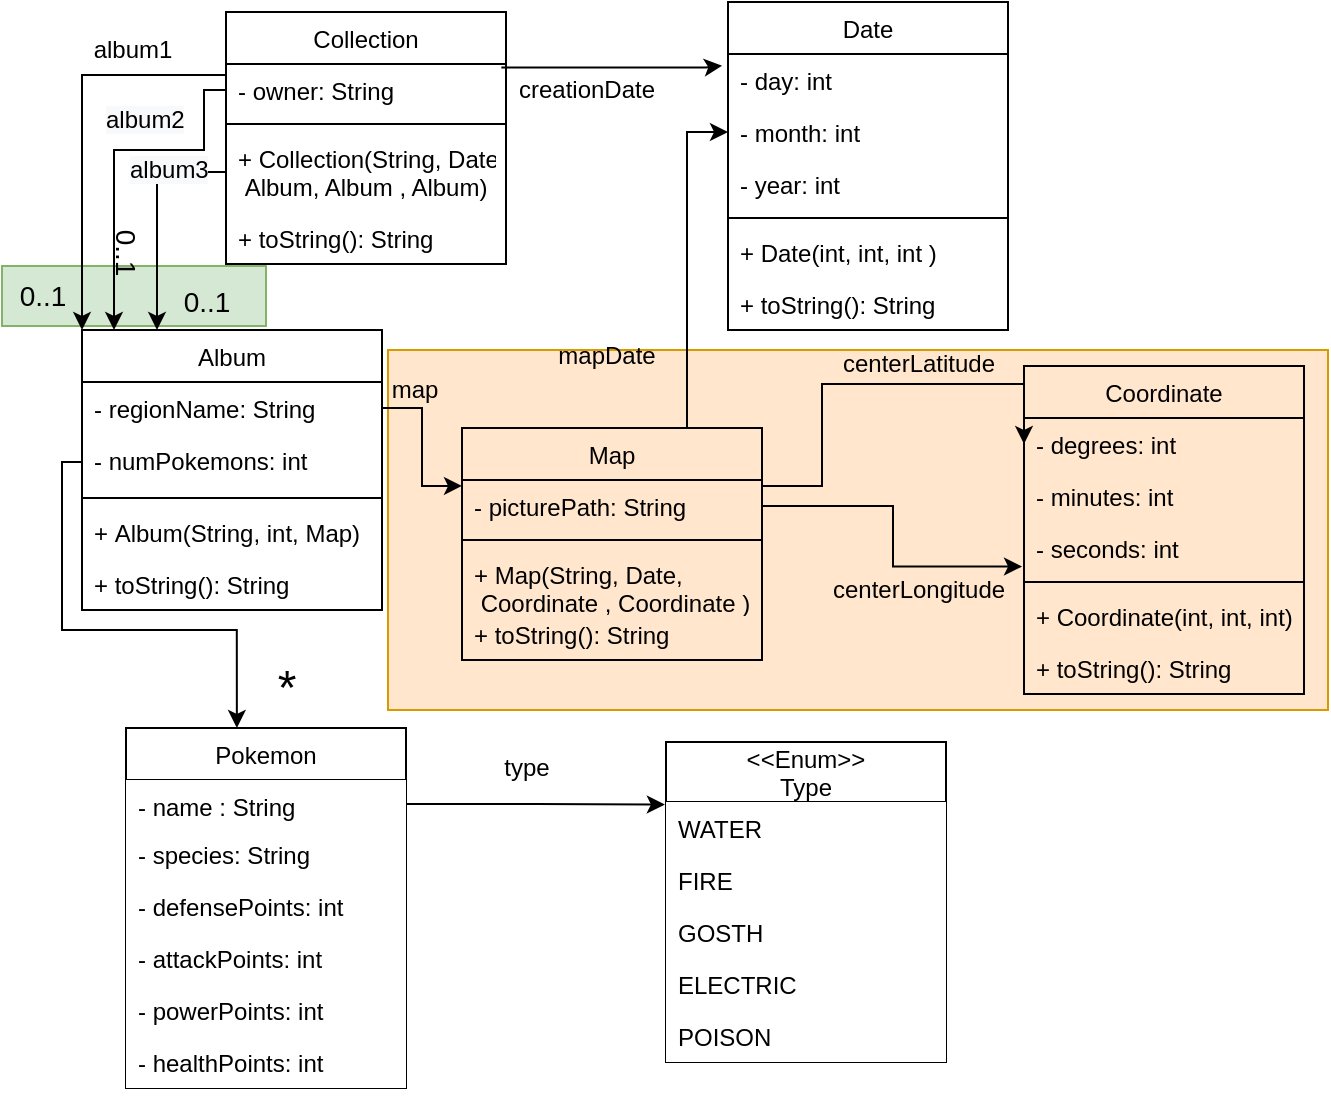 <mxfile version="14.6.3" type="google" pages="2"><diagram id="VZ5abguuaknoLmE1ZaL7" name="Page-1"><mxGraphModel dx="1188" dy="1813" grid="1" gridSize="10" guides="1" tooltips="1" connect="1" arrows="1" fold="1" page="1" pageScale="1" pageWidth="827" pageHeight="1169" math="0" shadow="0"><root><mxCell id="0"/><mxCell id="1" parent="0"/><mxCell id="MAhsB8hXkRQOmaw0lsaU-4" value="" style="rounded=0;whiteSpace=wrap;html=1;fillColor=#d5e8d4;strokeColor=#82b366;" parent="1" vertex="1"><mxGeometry y="118" width="132" height="30" as="geometry"/></mxCell><mxCell id="K-8a5agmu64iJseKPRnC-59" value="" style="rounded=0;whiteSpace=wrap;html=1;fontSize=24;fillColor=#ffe6cc;strokeColor=#d79b00;" parent="1" vertex="1"><mxGeometry x="193" y="160" width="470" height="180" as="geometry"/></mxCell><mxCell id="K-8a5agmu64iJseKPRnC-47" style="edgeStyle=orthogonalEdgeStyle;rounded=0;orthogonalLoop=1;jettySize=auto;html=1;exitX=0;exitY=0.25;exitDx=0;exitDy=0;entryX=0;entryY=0;entryDx=0;entryDy=0;fontSize=24;" parent="1" source="K-8a5agmu64iJseKPRnC-1" target="K-8a5agmu64iJseKPRnC-11" edge="1"><mxGeometry relative="1" as="geometry"/></mxCell><mxCell id="K-8a5agmu64iJseKPRnC-1" value="Collection" style="swimlane;fontStyle=0;childLayout=stackLayout;horizontal=1;startSize=26;fillColor=none;horizontalStack=0;resizeParent=1;resizeParentMax=0;resizeLast=0;collapsible=1;marginBottom=0;" parent="1" vertex="1"><mxGeometry x="112" y="-9" width="140" height="126" as="geometry"/></mxCell><mxCell id="K-8a5agmu64iJseKPRnC-2" value="- owner: String" style="text;strokeColor=none;fillColor=none;align=left;verticalAlign=top;spacingLeft=4;spacingRight=4;overflow=hidden;rotatable=0;points=[[0,0.5],[1,0.5]];portConstraint=eastwest;" parent="K-8a5agmu64iJseKPRnC-1" vertex="1"><mxGeometry y="26" width="140" height="26" as="geometry"/></mxCell><mxCell id="K-8a5agmu64iJseKPRnC-62" value="" style="line;strokeWidth=1;fillColor=none;align=left;verticalAlign=middle;spacingTop=-1;spacingLeft=3;spacingRight=3;rotatable=0;labelPosition=right;points=[];portConstraint=eastwest;fontSize=24;fontColor=#FFFFFF;" parent="K-8a5agmu64iJseKPRnC-1" vertex="1"><mxGeometry y="52" width="140" height="8" as="geometry"/></mxCell><mxCell id="K-8a5agmu64iJseKPRnC-50" value="+ Collection(String, Date,&#10; Album, Album , Album)" style="text;strokeColor=none;fillColor=none;align=left;verticalAlign=top;spacingLeft=4;spacingRight=4;overflow=hidden;rotatable=0;points=[[0,0.5],[1,0.5]];portConstraint=eastwest;" parent="K-8a5agmu64iJseKPRnC-1" vertex="1"><mxGeometry y="60" width="140" height="40" as="geometry"/></mxCell><mxCell id="K-8a5agmu64iJseKPRnC-65" value="+ toString(): String" style="text;strokeColor=none;fillColor=none;align=left;verticalAlign=top;spacingLeft=4;spacingRight=4;overflow=hidden;rotatable=0;points=[[0,0.5],[1,0.5]];portConstraint=eastwest;" parent="K-8a5agmu64iJseKPRnC-1" vertex="1"><mxGeometry y="100" width="140" height="26" as="geometry"/></mxCell><mxCell id="K-8a5agmu64iJseKPRnC-5" value="Date" style="swimlane;fontStyle=0;childLayout=stackLayout;horizontal=1;startSize=26;fillColor=none;horizontalStack=0;resizeParent=1;resizeParentMax=0;resizeLast=0;collapsible=1;marginBottom=0;" parent="1" vertex="1"><mxGeometry x="363" y="-14" width="140" height="164" as="geometry"/></mxCell><mxCell id="K-8a5agmu64iJseKPRnC-6" value="- day: int" style="text;strokeColor=none;fillColor=none;align=left;verticalAlign=top;spacingLeft=4;spacingRight=4;overflow=hidden;rotatable=0;points=[[0,0.5],[1,0.5]];portConstraint=eastwest;" parent="K-8a5agmu64iJseKPRnC-5" vertex="1"><mxGeometry y="26" width="140" height="26" as="geometry"/></mxCell><mxCell id="K-8a5agmu64iJseKPRnC-7" value="- month: int" style="text;strokeColor=none;fillColor=none;align=left;verticalAlign=top;spacingLeft=4;spacingRight=4;overflow=hidden;rotatable=0;points=[[0,0.5],[1,0.5]];portConstraint=eastwest;" parent="K-8a5agmu64iJseKPRnC-5" vertex="1"><mxGeometry y="52" width="140" height="26" as="geometry"/></mxCell><mxCell id="K-8a5agmu64iJseKPRnC-8" value="- year: int" style="text;strokeColor=none;fillColor=none;align=left;verticalAlign=top;spacingLeft=4;spacingRight=4;overflow=hidden;rotatable=0;points=[[0,0.5],[1,0.5]];portConstraint=eastwest;" parent="K-8a5agmu64iJseKPRnC-5" vertex="1"><mxGeometry y="78" width="140" height="26" as="geometry"/></mxCell><mxCell id="K-8a5agmu64iJseKPRnC-73" value="" style="line;strokeWidth=1;fillColor=none;align=left;verticalAlign=middle;spacingTop=-1;spacingLeft=3;spacingRight=3;rotatable=0;labelPosition=right;points=[];portConstraint=eastwest;fontSize=24;fontColor=#FFFFFF;" parent="K-8a5agmu64iJseKPRnC-5" vertex="1"><mxGeometry y="104" width="140" height="8" as="geometry"/></mxCell><mxCell id="K-8a5agmu64iJseKPRnC-75" value="+ Date(int, int, int )" style="text;strokeColor=none;fillColor=none;align=left;verticalAlign=top;spacingLeft=4;spacingRight=4;overflow=hidden;rotatable=0;points=[[0,0.5],[1,0.5]];portConstraint=eastwest;" parent="K-8a5agmu64iJseKPRnC-5" vertex="1"><mxGeometry y="112" width="140" height="26" as="geometry"/></mxCell><mxCell id="K-8a5agmu64iJseKPRnC-74" value="+ toString(): String" style="text;strokeColor=none;fillColor=none;align=left;verticalAlign=top;spacingLeft=4;spacingRight=4;overflow=hidden;rotatable=0;points=[[0,0.5],[1,0.5]];portConstraint=eastwest;" parent="K-8a5agmu64iJseKPRnC-5" vertex="1"><mxGeometry y="138" width="140" height="26" as="geometry"/></mxCell><mxCell id="K-8a5agmu64iJseKPRnC-9" style="edgeStyle=orthogonalEdgeStyle;rounded=0;orthogonalLoop=1;jettySize=auto;html=1;exitX=-0.029;exitY=-0.064;exitDx=0;exitDy=0;entryX=-0.021;entryY=0.225;entryDx=0;entryDy=0;entryPerimeter=0;exitPerimeter=0;" parent="1" source="K-8a5agmu64iJseKPRnC-10" target="K-8a5agmu64iJseKPRnC-6" edge="1"><mxGeometry relative="1" as="geometry"/></mxCell><mxCell id="K-8a5agmu64iJseKPRnC-10" value="creationDate" style="text;html=1;align=center;verticalAlign=middle;resizable=0;points=[];autosize=1;" parent="1" vertex="1"><mxGeometry x="252" y="20" width="80" height="20" as="geometry"/></mxCell><mxCell id="K-8a5agmu64iJseKPRnC-11" value="Album" style="swimlane;fontStyle=0;childLayout=stackLayout;horizontal=1;startSize=26;fillColor=none;horizontalStack=0;resizeParent=1;resizeParentMax=0;resizeLast=0;collapsible=1;marginBottom=0;" parent="1" vertex="1"><mxGeometry x="40" y="150" width="150" height="140" as="geometry"/></mxCell><mxCell id="K-8a5agmu64iJseKPRnC-12" value="- regionName: String" style="text;strokeColor=none;fillColor=none;align=left;verticalAlign=top;spacingLeft=4;spacingRight=4;overflow=hidden;rotatable=0;points=[[0,0.5],[1,0.5]];portConstraint=eastwest;" parent="K-8a5agmu64iJseKPRnC-11" vertex="1"><mxGeometry y="26" width="150" height="26" as="geometry"/></mxCell><mxCell id="K-8a5agmu64iJseKPRnC-13" value="- numPokemons: int" style="text;strokeColor=none;fillColor=none;align=left;verticalAlign=top;spacingLeft=4;spacingRight=4;overflow=hidden;rotatable=0;points=[[0,0.5],[1,0.5]];portConstraint=eastwest;" parent="K-8a5agmu64iJseKPRnC-11" vertex="1"><mxGeometry y="52" width="150" height="28" as="geometry"/></mxCell><mxCell id="K-8a5agmu64iJseKPRnC-67" value="" style="line;strokeWidth=1;fillColor=none;align=left;verticalAlign=middle;spacingTop=-1;spacingLeft=3;spacingRight=3;rotatable=0;labelPosition=right;points=[];portConstraint=eastwest;fontSize=24;fontColor=#FFFFFF;" parent="K-8a5agmu64iJseKPRnC-11" vertex="1"><mxGeometry y="80" width="150" height="8" as="geometry"/></mxCell><mxCell id="K-8a5agmu64iJseKPRnC-68" value="+ Album(String, int, Map)" style="text;strokeColor=none;fillColor=none;align=left;verticalAlign=top;spacingLeft=4;spacingRight=4;overflow=hidden;rotatable=0;points=[[0,0.5],[1,0.5]];portConstraint=eastwest;" parent="K-8a5agmu64iJseKPRnC-11" vertex="1"><mxGeometry y="88" width="150" height="26" as="geometry"/></mxCell><mxCell id="K-8a5agmu64iJseKPRnC-66" value="+ toString(): String" style="text;strokeColor=none;fillColor=none;align=left;verticalAlign=top;spacingLeft=4;spacingRight=4;overflow=hidden;rotatable=0;points=[[0,0.5],[1,0.5]];portConstraint=eastwest;" parent="K-8a5agmu64iJseKPRnC-11" vertex="1"><mxGeometry y="114" width="150" height="26" as="geometry"/></mxCell><mxCell id="K-8a5agmu64iJseKPRnC-16" value="Pokemon" style="swimlane;fontStyle=0;childLayout=stackLayout;horizontal=1;startSize=26;horizontalStack=0;resizeParent=1;resizeParentMax=0;resizeLast=0;collapsible=1;marginBottom=0;" parent="1" vertex="1"><mxGeometry x="62" y="349" width="140" height="180" as="geometry"/></mxCell><mxCell id="K-8a5agmu64iJseKPRnC-17" value="- name : String" style="text;align=left;verticalAlign=top;spacingLeft=4;spacingRight=4;overflow=hidden;rotatable=0;points=[[0,0.5],[1,0.5]];portConstraint=eastwest;fillColor=#ffffff;" parent="K-8a5agmu64iJseKPRnC-16" vertex="1"><mxGeometry y="26" width="140" height="24" as="geometry"/></mxCell><mxCell id="K-8a5agmu64iJseKPRnC-18" value="- species: String" style="text;strokeColor=none;align=left;verticalAlign=top;spacingLeft=4;spacingRight=4;overflow=hidden;rotatable=0;points=[[0,0.5],[1,0.5]];portConstraint=eastwest;fillColor=#ffffff;" parent="K-8a5agmu64iJseKPRnC-16" vertex="1"><mxGeometry y="50" width="140" height="26" as="geometry"/></mxCell><mxCell id="K-8a5agmu64iJseKPRnC-19" value="- defensePoints: int" style="text;strokeColor=none;fillColor=#ffffff;align=left;verticalAlign=top;spacingLeft=4;spacingRight=4;overflow=hidden;rotatable=0;points=[[0,0.5],[1,0.5]];portConstraint=eastwest;" parent="K-8a5agmu64iJseKPRnC-16" vertex="1"><mxGeometry y="76" width="140" height="26" as="geometry"/></mxCell><mxCell id="K-8a5agmu64iJseKPRnC-35" value="- attackPoints: int" style="text;strokeColor=none;fillColor=#ffffff;align=left;verticalAlign=top;spacingLeft=4;spacingRight=4;overflow=hidden;rotatable=0;points=[[0,0.5],[1,0.5]];portConstraint=eastwest;" parent="K-8a5agmu64iJseKPRnC-16" vertex="1"><mxGeometry y="102" width="140" height="26" as="geometry"/></mxCell><mxCell id="K-8a5agmu64iJseKPRnC-36" value="- powerPoints: int" style="text;strokeColor=none;fillColor=#ffffff;align=left;verticalAlign=top;spacingLeft=4;spacingRight=4;overflow=hidden;rotatable=0;points=[[0,0.5],[1,0.5]];portConstraint=eastwest;" parent="K-8a5agmu64iJseKPRnC-16" vertex="1"><mxGeometry y="128" width="140" height="26" as="geometry"/></mxCell><mxCell id="K-8a5agmu64iJseKPRnC-37" value="- healthPoints: int" style="text;strokeColor=none;fillColor=#ffffff;align=left;verticalAlign=top;spacingLeft=4;spacingRight=4;overflow=hidden;rotatable=0;points=[[0,0.5],[1,0.5]];portConstraint=eastwest;" parent="K-8a5agmu64iJseKPRnC-16" vertex="1"><mxGeometry y="154" width="140" height="26" as="geometry"/></mxCell><mxCell id="K-8a5agmu64iJseKPRnC-30" style="edgeStyle=orthogonalEdgeStyle;rounded=0;orthogonalLoop=1;jettySize=auto;html=1;exitX=1;exitY=0.25;exitDx=0;exitDy=0;entryX=0;entryY=0.5;entryDx=0;entryDy=0;" parent="1" source="K-8a5agmu64iJseKPRnC-20" target="K-8a5agmu64iJseKPRnC-27" edge="1"><mxGeometry relative="1" as="geometry"><Array as="points"><mxPoint x="410" y="228"/><mxPoint x="410" y="177"/></Array></mxGeometry></mxCell><mxCell id="K-8a5agmu64iJseKPRnC-32" style="edgeStyle=orthogonalEdgeStyle;rounded=0;orthogonalLoop=1;jettySize=auto;html=1;exitX=0.75;exitY=0;exitDx=0;exitDy=0;" parent="1" source="K-8a5agmu64iJseKPRnC-20" target="K-8a5agmu64iJseKPRnC-7" edge="1"><mxGeometry relative="1" as="geometry"/></mxCell><mxCell id="K-8a5agmu64iJseKPRnC-20" value="Map" style="swimlane;fontStyle=0;childLayout=stackLayout;horizontal=1;startSize=26;fillColor=none;horizontalStack=0;resizeParent=1;resizeParentMax=0;resizeLast=0;collapsible=1;marginBottom=0;" parent="1" vertex="1"><mxGeometry x="230" y="199" width="150" height="116" as="geometry"/></mxCell><mxCell id="K-8a5agmu64iJseKPRnC-21" value="- picturePath: String" style="text;strokeColor=none;fillColor=none;align=left;verticalAlign=top;spacingLeft=4;spacingRight=4;overflow=hidden;rotatable=0;points=[[0,0.5],[1,0.5]];portConstraint=eastwest;" parent="K-8a5agmu64iJseKPRnC-20" vertex="1"><mxGeometry y="26" width="150" height="26" as="geometry"/></mxCell><mxCell id="K-8a5agmu64iJseKPRnC-69" value="" style="line;strokeWidth=1;fillColor=none;align=left;verticalAlign=middle;spacingTop=-1;spacingLeft=3;spacingRight=3;rotatable=0;labelPosition=right;points=[];portConstraint=eastwest;fontSize=24;fontColor=#FFFFFF;" parent="K-8a5agmu64iJseKPRnC-20" vertex="1"><mxGeometry y="52" width="150" height="8" as="geometry"/></mxCell><mxCell id="K-8a5agmu64iJseKPRnC-71" value="+ Map(String, Date,&#10; Coordinate , Coordinate )" style="text;strokeColor=none;fillColor=none;align=left;verticalAlign=top;spacingLeft=4;spacingRight=4;overflow=hidden;rotatable=0;points=[[0,0.5],[1,0.5]];portConstraint=eastwest;" parent="K-8a5agmu64iJseKPRnC-20" vertex="1"><mxGeometry y="60" width="150" height="30" as="geometry"/></mxCell><mxCell id="K-8a5agmu64iJseKPRnC-70" value="+ toString(): String" style="text;strokeColor=none;fillColor=none;align=left;verticalAlign=top;spacingLeft=4;spacingRight=4;overflow=hidden;rotatable=0;points=[[0,0.5],[1,0.5]];portConstraint=eastwest;" parent="K-8a5agmu64iJseKPRnC-20" vertex="1"><mxGeometry y="90" width="150" height="26" as="geometry"/></mxCell><mxCell id="K-8a5agmu64iJseKPRnC-24" style="edgeStyle=orthogonalEdgeStyle;rounded=0;orthogonalLoop=1;jettySize=auto;html=1;exitX=1;exitY=0.5;exitDx=0;exitDy=0;entryX=0;entryY=0.115;entryDx=0;entryDy=0;entryPerimeter=0;" parent="1" source="K-8a5agmu64iJseKPRnC-12" target="K-8a5agmu64iJseKPRnC-21" edge="1"><mxGeometry relative="1" as="geometry"/></mxCell><mxCell id="K-8a5agmu64iJseKPRnC-25" value="map" style="text;html=1;align=center;verticalAlign=middle;resizable=0;points=[];autosize=1;" parent="1" vertex="1"><mxGeometry x="186" y="170" width="40" height="20" as="geometry"/></mxCell><mxCell id="K-8a5agmu64iJseKPRnC-26" value="Coordinate" style="swimlane;fontStyle=0;childLayout=stackLayout;horizontal=1;startSize=26;fillColor=none;horizontalStack=0;resizeParent=1;resizeParentMax=0;resizeLast=0;collapsible=1;marginBottom=0;" parent="1" vertex="1"><mxGeometry x="511" y="168" width="140" height="164" as="geometry"/></mxCell><mxCell id="K-8a5agmu64iJseKPRnC-27" value="- degrees: int" style="text;strokeColor=none;fillColor=none;align=left;verticalAlign=top;spacingLeft=4;spacingRight=4;overflow=hidden;rotatable=0;points=[[0,0.5],[1,0.5]];portConstraint=eastwest;" parent="K-8a5agmu64iJseKPRnC-26" vertex="1"><mxGeometry y="26" width="140" height="26" as="geometry"/></mxCell><mxCell id="K-8a5agmu64iJseKPRnC-28" value="- minutes: int" style="text;strokeColor=none;fillColor=none;align=left;verticalAlign=top;spacingLeft=4;spacingRight=4;overflow=hidden;rotatable=0;points=[[0,0.5],[1,0.5]];portConstraint=eastwest;" parent="K-8a5agmu64iJseKPRnC-26" vertex="1"><mxGeometry y="52" width="140" height="26" as="geometry"/></mxCell><mxCell id="K-8a5agmu64iJseKPRnC-29" value="- seconds: int" style="text;strokeColor=none;fillColor=none;align=left;verticalAlign=top;spacingLeft=4;spacingRight=4;overflow=hidden;rotatable=0;points=[[0,0.5],[1,0.5]];portConstraint=eastwest;" parent="K-8a5agmu64iJseKPRnC-26" vertex="1"><mxGeometry y="78" width="140" height="26" as="geometry"/></mxCell><mxCell id="K-8a5agmu64iJseKPRnC-72" value="" style="line;strokeWidth=1;fillColor=none;align=left;verticalAlign=middle;spacingTop=-1;spacingLeft=3;spacingRight=3;rotatable=0;labelPosition=right;points=[];portConstraint=eastwest;fontSize=24;fontColor=#FFFFFF;" parent="K-8a5agmu64iJseKPRnC-26" vertex="1"><mxGeometry y="104" width="140" height="8" as="geometry"/></mxCell><mxCell id="K-8a5agmu64iJseKPRnC-76" value="+ Coordinate(int, int, int)" style="text;strokeColor=none;fillColor=none;align=left;verticalAlign=top;spacingLeft=4;spacingRight=4;overflow=hidden;rotatable=0;points=[[0,0.5],[1,0.5]];portConstraint=eastwest;" parent="K-8a5agmu64iJseKPRnC-26" vertex="1"><mxGeometry y="112" width="140" height="26" as="geometry"/></mxCell><mxCell id="K-8a5agmu64iJseKPRnC-77" value="+ toString(): String" style="text;strokeColor=none;fillColor=none;align=left;verticalAlign=top;spacingLeft=4;spacingRight=4;overflow=hidden;rotatable=0;points=[[0,0.5],[1,0.5]];portConstraint=eastwest;" parent="K-8a5agmu64iJseKPRnC-26" vertex="1"><mxGeometry y="138" width="140" height="26" as="geometry"/></mxCell><mxCell id="K-8a5agmu64iJseKPRnC-33" value="centerLatitude" style="text;html=1;align=center;verticalAlign=middle;resizable=0;points=[];autosize=1;" parent="1" vertex="1"><mxGeometry x="413" y="157" width="90" height="20" as="geometry"/></mxCell><mxCell id="K-8a5agmu64iJseKPRnC-34" value="centerLongitude" style="text;html=1;align=center;verticalAlign=middle;resizable=0;points=[];autosize=1;" parent="1" vertex="1"><mxGeometry x="408" y="270" width="100" height="20" as="geometry"/></mxCell><mxCell id="K-8a5agmu64iJseKPRnC-38" value="&lt;&lt;Enum&gt;&gt;&#10;Type" style="swimlane;fontStyle=0;childLayout=stackLayout;horizontal=1;startSize=30;horizontalStack=0;resizeParent=1;resizeParentMax=0;resizeLast=0;collapsible=1;marginBottom=0;" parent="1" vertex="1"><mxGeometry x="332" y="356" width="140" height="160" as="geometry"/></mxCell><mxCell id="K-8a5agmu64iJseKPRnC-39" value="WATER&#10;" style="text;strokeColor=none;align=left;verticalAlign=top;spacingLeft=4;spacingRight=4;overflow=hidden;rotatable=0;points=[[0,0.5],[1,0.5]];portConstraint=eastwest;fillColor=#ffffff;" parent="K-8a5agmu64iJseKPRnC-38" vertex="1"><mxGeometry y="30" width="140" height="26" as="geometry"/></mxCell><mxCell id="K-8a5agmu64iJseKPRnC-40" value="FIRE" style="text;strokeColor=none;fillColor=#ffffff;align=left;verticalAlign=top;spacingLeft=4;spacingRight=4;overflow=hidden;rotatable=0;points=[[0,0.5],[1,0.5]];portConstraint=eastwest;" parent="K-8a5agmu64iJseKPRnC-38" vertex="1"><mxGeometry y="56" width="140" height="26" as="geometry"/></mxCell><mxCell id="K-8a5agmu64iJseKPRnC-42" value="GOSTH" style="text;align=left;verticalAlign=top;spacingLeft=4;spacingRight=4;overflow=hidden;rotatable=0;points=[[0,0.5],[1,0.5]];portConstraint=eastwest;fillColor=#ffffff;" parent="K-8a5agmu64iJseKPRnC-38" vertex="1"><mxGeometry y="82" width="140" height="26" as="geometry"/></mxCell><mxCell id="K-8a5agmu64iJseKPRnC-41" value="ELECTRIC" style="text;strokeColor=none;fillColor=#ffffff;align=left;verticalAlign=top;spacingLeft=4;spacingRight=4;overflow=hidden;rotatable=0;points=[[0,0.5],[1,0.5]];portConstraint=eastwest;" parent="K-8a5agmu64iJseKPRnC-38" vertex="1"><mxGeometry y="108" width="140" height="26" as="geometry"/></mxCell><mxCell id="K-8a5agmu64iJseKPRnC-58" value="POISON" style="text;strokeColor=none;fillColor=#ffffff;align=left;verticalAlign=top;spacingLeft=4;spacingRight=4;overflow=hidden;rotatable=0;points=[[0,0.5],[1,0.5]];portConstraint=eastwest;" parent="K-8a5agmu64iJseKPRnC-38" vertex="1"><mxGeometry y="134" width="140" height="26" as="geometry"/></mxCell><mxCell id="K-8a5agmu64iJseKPRnC-43" style="edgeStyle=orthogonalEdgeStyle;rounded=0;orthogonalLoop=1;jettySize=auto;html=1;exitX=1;exitY=0.5;exitDx=0;exitDy=0;entryX=-0.004;entryY=0.049;entryDx=0;entryDy=0;entryPerimeter=0;" parent="1" source="K-8a5agmu64iJseKPRnC-17" target="K-8a5agmu64iJseKPRnC-39" edge="1"><mxGeometry relative="1" as="geometry"/></mxCell><mxCell id="K-8a5agmu64iJseKPRnC-44" value="type" style="text;html=1;align=center;verticalAlign=middle;resizable=0;points=[];autosize=1;" parent="1" vertex="1"><mxGeometry x="242" y="359" width="40" height="20" as="geometry"/></mxCell><mxCell id="K-8a5agmu64iJseKPRnC-45" style="edgeStyle=orthogonalEdgeStyle;rounded=0;orthogonalLoop=1;jettySize=auto;html=1;exitX=0;exitY=0.5;exitDx=0;exitDy=0;entryX=0.396;entryY=0;entryDx=0;entryDy=0;entryPerimeter=0;" parent="1" source="K-8a5agmu64iJseKPRnC-13" target="K-8a5agmu64iJseKPRnC-16" edge="1"><mxGeometry relative="1" as="geometry"><Array as="points"><mxPoint x="30" y="216"/><mxPoint x="30" y="300"/><mxPoint x="117" y="300"/></Array></mxGeometry></mxCell><mxCell id="K-8a5agmu64iJseKPRnC-46" value="*" style="text;html=1;align=center;verticalAlign=middle;resizable=0;points=[];autosize=1;fontSize=24;" parent="1" vertex="1"><mxGeometry x="132" y="314" width="20" height="30" as="geometry"/></mxCell><mxCell id="K-8a5agmu64iJseKPRnC-52" style="edgeStyle=orthogonalEdgeStyle;rounded=0;orthogonalLoop=1;jettySize=auto;html=1;exitX=0;exitY=0.5;exitDx=0;exitDy=0;fontSize=24;fontColor=#FFFFFF;" parent="1" source="K-8a5agmu64iJseKPRnC-2" edge="1"><mxGeometry relative="1" as="geometry"><mxPoint x="56" y="150" as="targetPoint"/><Array as="points"><mxPoint x="101" y="60"/><mxPoint x="56" y="60"/></Array></mxGeometry></mxCell><mxCell id="K-8a5agmu64iJseKPRnC-53" style="edgeStyle=orthogonalEdgeStyle;rounded=0;orthogonalLoop=1;jettySize=auto;html=1;exitX=0;exitY=0.5;exitDx=0;exitDy=0;entryX=0.25;entryY=0;entryDx=0;entryDy=0;fontSize=24;fontColor=#FFFFFF;" parent="1" source="K-8a5agmu64iJseKPRnC-50" target="K-8a5agmu64iJseKPRnC-11" edge="1"><mxGeometry relative="1" as="geometry"/></mxCell><mxCell id="K-8a5agmu64iJseKPRnC-55" value="album1" style="text;html=1;align=center;verticalAlign=middle;resizable=0;points=[];autosize=1;" parent="1" vertex="1"><mxGeometry x="40" width="50" height="20" as="geometry"/></mxCell><mxCell id="K-8a5agmu64iJseKPRnC-56" value="&lt;span style=&quot;color: rgb(0 , 0 , 0) ; font-family: &amp;#34;helvetica&amp;#34; ; font-size: 12px ; font-style: normal ; font-weight: 400 ; letter-spacing: normal ; text-align: center ; text-indent: 0px ; text-transform: none ; word-spacing: 0px ; background-color: rgb(248 , 249 , 250) ; display: inline ; float: none&quot;&gt;album2&lt;/span&gt;" style="text;whiteSpace=wrap;html=1;fontSize=24;fontColor=#FFFFFF;" parent="1" vertex="1"><mxGeometry x="50" y="20" width="60" height="50" as="geometry"/></mxCell><mxCell id="K-8a5agmu64iJseKPRnC-57" value="&lt;span style=&quot;color: rgb(0 , 0 , 0) ; font-family: &amp;#34;helvetica&amp;#34; ; font-size: 12px ; font-style: normal ; font-weight: 400 ; letter-spacing: normal ; text-align: center ; text-indent: 0px ; text-transform: none ; word-spacing: 0px ; background-color: rgb(248 , 249 , 250) ; display: inline ; float: none&quot;&gt;album3&lt;/span&gt;" style="text;whiteSpace=wrap;html=1;fontSize=24;fontColor=#FFFFFF;" parent="1" vertex="1"><mxGeometry x="62" y="45" width="60" height="46" as="geometry"/></mxCell><mxCell id="K-8a5agmu64iJseKPRnC-61" value="mapDate" style="text;html=1;align=center;verticalAlign=middle;resizable=0;points=[];autosize=1;" parent="1" vertex="1"><mxGeometry x="272" y="153" width="60" height="20" as="geometry"/></mxCell><mxCell id="K-8a5agmu64iJseKPRnC-78" style="edgeStyle=orthogonalEdgeStyle;rounded=0;orthogonalLoop=1;jettySize=auto;html=1;exitX=1;exitY=0.5;exitDx=0;exitDy=0;entryX=-0.007;entryY=0.857;entryDx=0;entryDy=0;entryPerimeter=0;fontSize=24;fontColor=#000000;" parent="1" source="K-8a5agmu64iJseKPRnC-21" target="K-8a5agmu64iJseKPRnC-29" edge="1"><mxGeometry relative="1" as="geometry"/></mxCell><mxCell id="MAhsB8hXkRQOmaw0lsaU-1" value="&lt;font style=&quot;font-size: 14px&quot;&gt;0..1&lt;/font&gt;" style="text;html=1;align=center;verticalAlign=middle;resizable=0;points=[];autosize=1;fontSize=24;" parent="1" vertex="1"><mxGeometry x="82" y="113" width="40" height="40" as="geometry"/></mxCell><mxCell id="MAhsB8hXkRQOmaw0lsaU-2" value="&lt;font style=&quot;font-size: 14px&quot;&gt;0..1&lt;/font&gt;" style="text;html=1;align=center;verticalAlign=middle;resizable=0;points=[];autosize=1;fontSize=24;" parent="1" vertex="1"><mxGeometry y="110" width="40" height="40" as="geometry"/></mxCell><mxCell id="MAhsB8hXkRQOmaw0lsaU-3" value="&lt;font style=&quot;font-size: 14px&quot;&gt;0..1&lt;/font&gt;" style="text;html=1;align=center;verticalAlign=middle;resizable=0;points=[];autosize=1;fontSize=24;rotation=90;" parent="1" vertex="1"><mxGeometry x="45" y="91" width="40" height="40" as="geometry"/></mxCell></root></mxGraphModel></diagram><diagram id="sTUZmd7_71sCmWhRm0gl" name="Page-2"><mxGraphModel dx="2013" dy="773" grid="1" gridSize="10" guides="1" tooltips="1" connect="1" arrows="1" fold="1" page="1" pageScale="1" pageWidth="827" pageHeight="1169" math="0" shadow="0"><root><mxCell id="Mv9-uUl0SLtZ--sD5eJc-0"/><mxCell id="Mv9-uUl0SLtZ--sD5eJc-1" parent="Mv9-uUl0SLtZ--sD5eJc-0"/><mxCell id="Mv9-uUl0SLtZ--sD5eJc-4" style="edgeStyle=orthogonalEdgeStyle;rounded=0;orthogonalLoop=1;jettySize=auto;html=1;exitX=0;exitY=0.5;exitDx=0;exitDy=0;" parent="Mv9-uUl0SLtZ--sD5eJc-1" source="Mv9-uUl0SLtZ--sD5eJc-2" target="Mv9-uUl0SLtZ--sD5eJc-3" edge="1"><mxGeometry relative="1" as="geometry"/></mxCell><mxCell id="Mv9-uUl0SLtZ--sD5eJc-8" style="edgeStyle=orthogonalEdgeStyle;rounded=0;orthogonalLoop=1;jettySize=auto;html=1;exitX=1;exitY=0.5;exitDx=0;exitDy=0;entryX=0;entryY=0.25;entryDx=0;entryDy=0;" parent="Mv9-uUl0SLtZ--sD5eJc-1" source="Mv9-uUl0SLtZ--sD5eJc-2" target="Mv9-uUl0SLtZ--sD5eJc-11" edge="1"><mxGeometry relative="1" as="geometry"/></mxCell><mxCell id="Mv9-uUl0SLtZ--sD5eJc-2" value="&lt;p style=&quot;margin: 0px ; margin-top: 4px ; text-align: center ; text-decoration: underline&quot;&gt;&lt;b&gt;:PokeCollector&lt;/b&gt;&lt;/p&gt;&lt;hr&gt;&lt;p style=&quot;margin: 0px ; margin-left: 8px&quot;&gt;&lt;br&gt;&lt;/p&gt;" style="verticalAlign=top;align=left;overflow=fill;fontSize=12;fontFamily=Helvetica;html=1;rounded=1;" parent="Mv9-uUl0SLtZ--sD5eJc-1" vertex="1"><mxGeometry x="140" y="250" width="160" height="50" as="geometry"/></mxCell><mxCell id="Mv9-uUl0SLtZ--sD5eJc-3" value="&lt;p style=&quot;margin: 0px ; margin-top: 4px ; text-align: center ; text-decoration: underline&quot;&gt;&lt;b&gt;:Scanner&lt;/b&gt;&lt;/p&gt;" style="verticalAlign=top;align=left;overflow=fill;fontSize=12;fontFamily=Helvetica;html=1;rounded=1;fillColor=#f5f5f5;strokeColor=#666666;fontColor=#333333;" parent="Mv9-uUl0SLtZ--sD5eJc-1" vertex="1"><mxGeometry x="-100" y="250" width="160" height="50" as="geometry"/></mxCell><mxCell id="Mv9-uUl0SLtZ--sD5eJc-5" value="sc" style="text;html=1;align=center;verticalAlign=middle;resizable=0;points=[];autosize=1;strokeColor=none;" parent="Mv9-uUl0SLtZ--sD5eJc-1" vertex="1"><mxGeometry x="100" y="250" width="30" height="20" as="geometry"/></mxCell><mxCell id="Mv9-uUl0SLtZ--sD5eJc-6" value="pc" style="text;html=1;align=center;verticalAlign=middle;resizable=0;points=[];autosize=1;strokeColor=#82b366;fillColor=#d5e8d4;" parent="Mv9-uUl0SLtZ--sD5eJc-1" vertex="1"><mxGeometry x="115" y="170" width="30" height="20" as="geometry"/></mxCell><mxCell id="Mv9-uUl0SLtZ--sD5eJc-9" value="myCollection" style="text;html=1;align=center;verticalAlign=middle;resizable=0;points=[];autosize=1;strokeColor=none;" parent="Mv9-uUl0SLtZ--sD5eJc-1" vertex="1"><mxGeometry x="310" y="250" width="80" height="20" as="geometry"/></mxCell><mxCell id="VkPVPQ4GyxLXHp48NsAb-2" style="edgeStyle=orthogonalEdgeStyle;rounded=0;orthogonalLoop=1;jettySize=auto;html=1;exitX=1;exitY=0.5;exitDx=0;exitDy=0;entryX=-0.012;entryY=0.491;entryDx=0;entryDy=0;entryPerimeter=0;" edge="1" parent="Mv9-uUl0SLtZ--sD5eJc-1" source="Mv9-uUl0SLtZ--sD5eJc-11" target="Mv9-uUl0SLtZ--sD5eJc-13"><mxGeometry relative="1" as="geometry"/></mxCell><mxCell id="VkPVPQ4GyxLXHp48NsAb-3" style="edgeStyle=orthogonalEdgeStyle;rounded=0;orthogonalLoop=1;jettySize=auto;html=1;exitX=0.25;exitY=1;exitDx=0;exitDy=0;entryX=0.632;entryY=-0.023;entryDx=0;entryDy=0;entryPerimeter=0;" edge="1" parent="Mv9-uUl0SLtZ--sD5eJc-1" source="Mv9-uUl0SLtZ--sD5eJc-11" target="Mv9-uUl0SLtZ--sD5eJc-17"><mxGeometry relative="1" as="geometry"/></mxCell><mxCell id="mVuP6QjgaCzTBXQkUQOh-0" style="edgeStyle=orthogonalEdgeStyle;rounded=0;orthogonalLoop=1;jettySize=auto;html=1;exitX=0.75;exitY=1;exitDx=0;exitDy=0;entryX=0.115;entryY=-0.009;entryDx=0;entryDy=0;entryPerimeter=0;" edge="1" parent="Mv9-uUl0SLtZ--sD5eJc-1" source="Mv9-uUl0SLtZ--sD5eJc-11" target="Mv9-uUl0SLtZ--sD5eJc-24"><mxGeometry relative="1" as="geometry"/></mxCell><mxCell id="Mv9-uUl0SLtZ--sD5eJc-11" value="&lt;p style=&quot;margin: 0px ; margin-top: 4px ; text-align: center ; text-decoration: underline&quot;&gt;&lt;b&gt;:Collection&lt;/b&gt;&lt;/p&gt;&lt;hr&gt;&lt;p style=&quot;margin: 0px ; margin-left: 8px&quot;&gt;owner= &quot;Ash Ketchum&quot;&lt;br&gt;&lt;br&gt;&lt;/p&gt;" style="verticalAlign=top;align=left;overflow=fill;fontSize=12;fontFamily=Helvetica;html=1;rounded=1;" parent="Mv9-uUl0SLtZ--sD5eJc-1" vertex="1"><mxGeometry x="395" y="315" width="160" height="60" as="geometry"/></mxCell><mxCell id="Mv9-uUl0SLtZ--sD5eJc-13" value="&lt;p style=&quot;margin: 0px ; margin-top: 4px ; text-align: center ; text-decoration: underline&quot;&gt;&lt;b&gt;:Date&lt;/b&gt;&lt;/p&gt;&lt;hr&gt;&lt;p style=&quot;margin: 0px ; margin-left: 8px&quot;&gt;day = 22&lt;br&gt;month = 4&lt;br&gt;year = 2021&lt;/p&gt;" style="verticalAlign=top;align=left;overflow=fill;fontSize=12;fontFamily=Helvetica;html=1;rounded=1;" parent="Mv9-uUl0SLtZ--sD5eJc-1" vertex="1"><mxGeometry x="650" y="285" width="160" height="90" as="geometry"/></mxCell><mxCell id="Mv9-uUl0SLtZ--sD5eJc-15" value="" style="shape=flexArrow;endArrow=classic;html=1;" parent="Mv9-uUl0SLtZ--sD5eJc-1" edge="1"><mxGeometry width="50" height="50" relative="1" as="geometry"><mxPoint x="150" y="180" as="sourcePoint"/><mxPoint x="210" y="240" as="targetPoint"/><Array as="points"><mxPoint x="200" y="180"/></Array></mxGeometry></mxCell><mxCell id="Mv9-uUl0SLtZ--sD5eJc-75" style="edgeStyle=orthogonalEdgeStyle;rounded=0;orthogonalLoop=1;jettySize=auto;html=1;exitX=0;exitY=0.5;exitDx=0;exitDy=0;" parent="Mv9-uUl0SLtZ--sD5eJc-1" source="Mv9-uUl0SLtZ--sD5eJc-17" target="Mv9-uUl0SLtZ--sD5eJc-34" edge="1"><mxGeometry relative="1" as="geometry"/></mxCell><mxCell id="Mv9-uUl0SLtZ--sD5eJc-17" value="&lt;p style=&quot;margin: 0px ; margin-top: 4px ; text-align: center ; text-decoration: underline&quot;&gt;&lt;b&gt;:Album&lt;/b&gt;&lt;/p&gt;&lt;hr&gt;&lt;p style=&quot;margin: 0px ; margin-left: 8px&quot;&gt;regionName = Kanto&lt;br&gt;numPokemons = 150&lt;br&gt;&lt;br&gt;&lt;/p&gt;" style="verticalAlign=top;align=left;overflow=fill;fontSize=12;fontFamily=Helvetica;html=1;rounded=1;" parent="Mv9-uUl0SLtZ--sD5eJc-1" vertex="1"><mxGeometry x="260" y="449" width="160" height="90" as="geometry"/></mxCell><mxCell id="Mv9-uUl0SLtZ--sD5eJc-21" value="album1" style="text;html=1;align=center;verticalAlign=middle;resizable=0;points=[];autosize=1;strokeColor=none;" parent="Mv9-uUl0SLtZ--sD5eJc-1" vertex="1"><mxGeometry x="345" y="380" width="50" height="20" as="geometry"/></mxCell><mxCell id="Mv9-uUl0SLtZ--sD5eJc-22" value="album2" style="text;html=1;align=center;verticalAlign=middle;resizable=0;points=[];autosize=1;strokeColor=none;" parent="Mv9-uUl0SLtZ--sD5eJc-1" vertex="1"><mxGeometry x="545" y="380" width="50" height="20" as="geometry"/></mxCell><mxCell id="Mv9-uUl0SLtZ--sD5eJc-77" style="edgeStyle=orthogonalEdgeStyle;rounded=0;orthogonalLoop=1;jettySize=auto;html=1;" parent="Mv9-uUl0SLtZ--sD5eJc-1" source="Mv9-uUl0SLtZ--sD5eJc-24" target="Mv9-uUl0SLtZ--sD5eJc-45" edge="1"><mxGeometry relative="1" as="geometry"/></mxCell><mxCell id="Mv9-uUl0SLtZ--sD5eJc-24" value="&lt;p style=&quot;margin: 0px ; margin-top: 4px ; text-align: center ; text-decoration: underline&quot;&gt;&lt;b&gt;:Album&lt;/b&gt;&lt;/p&gt;&lt;hr&gt;&lt;p style=&quot;margin: 0px ; margin-left: 8px&quot;&gt;regionName = Johto&lt;br&gt;numPokemons = 100&lt;br&gt;&lt;br&gt;&lt;/p&gt;" style="verticalAlign=top;align=left;overflow=fill;fontSize=12;fontFamily=Helvetica;html=1;rounded=1;" parent="Mv9-uUl0SLtZ--sD5eJc-1" vertex="1"><mxGeometry x="542" y="453" width="160" height="90" as="geometry"/></mxCell><mxCell id="Mv9-uUl0SLtZ--sD5eJc-25" value="" style="shape=image;verticalLabelPosition=bottom;labelBackgroundColor=#ffffff;verticalAlign=top;aspect=fixed;imageAspect=0;image=https://oyster.ignimgs.com/mediawiki/apis.ign.com/pokemon-go/0/04/Ledyba.jpg?width=325;" parent="Mv9-uUl0SLtZ--sD5eJc-1" vertex="1"><mxGeometry x="690" y="729.61" width="170" height="156.92" as="geometry"/></mxCell><mxCell id="Mv9-uUl0SLtZ--sD5eJc-26" value="" style="shape=image;verticalLabelPosition=bottom;labelBackgroundColor=#ffffff;verticalAlign=top;aspect=fixed;imageAspect=0;image=https://oyster.ignimgs.com/mediawiki/apis.ign.com/pokemon-go/f/ff/Sentret.jpg?width=325;" parent="Mv9-uUl0SLtZ--sD5eJc-1" vertex="1"><mxGeometry x="935.83" y="721.15" width="159.17" height="146.92" as="geometry"/></mxCell><mxCell id="Mv9-uUl0SLtZ--sD5eJc-27" value="" style="shape=image;verticalLabelPosition=bottom;labelBackgroundColor=#ffffff;verticalAlign=top;aspect=fixed;imageAspect=0;image=https://oyster.ignimgs.com/mediawiki/apis.ign.com/pokemon-go/7/7e/Chikorita.jpg?width=325;" parent="Mv9-uUl0SLtZ--sD5eJc-1" vertex="1"><mxGeometry x="1175" y="726.15" width="140" height="129.23" as="geometry"/></mxCell><mxCell id="Mv9-uUl0SLtZ--sD5eJc-28" value="" style="shape=image;verticalLabelPosition=bottom;labelBackgroundColor=#ffffff;verticalAlign=top;aspect=fixed;imageAspect=0;image=https://oyster.ignimgs.com/mediawiki/apis.ign.com/pokemon-go/f/f3/1.jpg?width=325;" parent="Mv9-uUl0SLtZ--sD5eJc-1" vertex="1"><mxGeometry x="185" y="744.61" width="120" height="110.77" as="geometry"/></mxCell><mxCell id="Mv9-uUl0SLtZ--sD5eJc-29" value="" style="shape=image;verticalLabelPosition=bottom;labelBackgroundColor=#ffffff;verticalAlign=top;aspect=fixed;imageAspect=0;image=https://oyster.ignimgs.com/mediawiki/apis.ign.com/pokemon-go/d/d0/4.jpg?width=325;" parent="Mv9-uUl0SLtZ--sD5eJc-1" vertex="1"><mxGeometry x="-27" y="735.38" width="130" height="120" as="geometry"/></mxCell><mxCell id="Mv9-uUl0SLtZ--sD5eJc-30" value="" style="shape=image;verticalLabelPosition=bottom;labelBackgroundColor=#ffffff;verticalAlign=top;aspect=fixed;imageAspect=0;image=https://oyster.ignimgs.com/mediawiki/apis.ign.com/pokemon-go/f/fe/7.jpg?width=325;" parent="Mv9-uUl0SLtZ--sD5eJc-1" vertex="1"><mxGeometry x="-230" y="748.07" width="130" height="120" as="geometry"/></mxCell><mxCell id="Mv9-uUl0SLtZ--sD5eJc-31" value="ChiKorita" style="text;html=1;align=center;verticalAlign=middle;resizable=0;points=[];autosize=1;strokeColor=none;" parent="Mv9-uUl0SLtZ--sD5eJc-1" vertex="1"><mxGeometry x="1205" y="868.07" width="60" height="20" as="geometry"/></mxCell><mxCell id="Mv9-uUl0SLtZ--sD5eJc-32" value="Sentret" style="text;html=1;align=center;verticalAlign=middle;resizable=0;points=[];autosize=1;strokeColor=none;" parent="Mv9-uUl0SLtZ--sD5eJc-1" vertex="1"><mxGeometry x="975" y="880" width="50" height="20" as="geometry"/></mxCell><mxCell id="Mv9-uUl0SLtZ--sD5eJc-33" value="Ledyba" style="text;html=1;align=center;verticalAlign=middle;resizable=0;points=[];autosize=1;strokeColor=none;" parent="Mv9-uUl0SLtZ--sD5eJc-1" vertex="1"><mxGeometry x="740" y="910" width="50" height="20" as="geometry"/></mxCell><mxCell id="Mv9-uUl0SLtZ--sD5eJc-34" value="1" style="rounded=0;whiteSpace=wrap;html=1;fontColor=#FFFFFF;" parent="Mv9-uUl0SLtZ--sD5eJc-1" vertex="1"><mxGeometry x="110" y="468" width="60" height="44" as="geometry"/></mxCell><mxCell id="Mv9-uUl0SLtZ--sD5eJc-35" style="edgeStyle=orthogonalEdgeStyle;rounded=0;orthogonalLoop=1;jettySize=auto;html=1;exitX=0.75;exitY=0;exitDx=0;exitDy=0;" parent="Mv9-uUl0SLtZ--sD5eJc-1" source="Mv9-uUl0SLtZ--sD5eJc-36" edge="1"><mxGeometry relative="1" as="geometry"><mxPoint x="15" y="482" as="targetPoint"/></mxGeometry></mxCell><mxCell id="Mv9-uUl0SLtZ--sD5eJc-36" value="1" style="rounded=0;whiteSpace=wrap;html=1;fontColor=#FFFFFF;" parent="Mv9-uUl0SLtZ--sD5eJc-1" vertex="1"><mxGeometry x="-24" y="468" width="60" height="44" as="geometry"/></mxCell><mxCell id="Mv9-uUl0SLtZ--sD5eJc-37" value="" style="rounded=0;whiteSpace=wrap;html=1;fontColor=#FFFFFF;" parent="Mv9-uUl0SLtZ--sD5eJc-1" vertex="1"><mxGeometry x="-95" y="468" width="60" height="44" as="geometry"/></mxCell><mxCell id="Mv9-uUl0SLtZ--sD5eJc-38" value="&lt;font color=&quot;#000000&quot;&gt;2&lt;/font&gt;" style="text;html=1;align=center;verticalAlign=middle;resizable=0;points=[];autosize=1;fontColor=#FFFFFF;" parent="Mv9-uUl0SLtZ--sD5eJc-1" vertex="1"><mxGeometry x="-5" y="442" width="20" height="20" as="geometry"/></mxCell><mxCell id="Mv9-uUl0SLtZ--sD5eJc-39" value="&lt;font color=&quot;#000000&quot;&gt;3&lt;/font&gt;&lt;span style=&quot;color: rgba(0 , 0 , 0 , 0) ; font-family: monospace ; font-size: 0px&quot;&gt;%3CmxGraphModel%3E%3Croot%3E%3CmxCell%20id%3D%220%22%2F%3E%3CmxCell%20id%3D%221%22%20parent%3D%220%22%2F%3E%3CmxCell%20id%3D%222%22%20value%3D%22%26lt%3Bfont%20color%3D%26quot%3B%23000000%26quot%3B%26gt%3B0%26lt%3B%2Ffont%26gt%3B%22%20style%3D%22text%3Bhtml%3D1%3Balign%3Dcenter%3BverticalAlign%3Dmiddle%3Bresizable%3D0%3Bpoints%3D%5B%5D%3Bautosize%3D1%3BfontColor%3D%23FFFFFF%3B%22%20vertex%3D%221%22%20parent%3D%221%22%3E%3CmxGeometry%20x%3D%22360%22%20y%3D%22180%22%20width%3D%2220%22%20height%3D%2220%22%20as%3D%22geometry%22%2F%3E%3C%2FmxCell%3E%3C%2Froot%3E%3C%2FmxGraphModel%3E&lt;/span&gt;" style="text;html=1;align=center;verticalAlign=middle;resizable=0;points=[];autosize=1;fontColor=#FFFFFF;" parent="Mv9-uUl0SLtZ--sD5eJc-1" vertex="1"><mxGeometry x="-85" y="440" width="20" height="20" as="geometry"/></mxCell><mxCell id="Mv9-uUl0SLtZ--sD5eJc-85" style="edgeStyle=orthogonalEdgeStyle;rounded=0;orthogonalLoop=1;jettySize=auto;html=1;exitX=1;exitY=1;exitDx=0;exitDy=0;entryX=0.338;entryY=-0.009;entryDx=0;entryDy=0;entryPerimeter=0;" parent="Mv9-uUl0SLtZ--sD5eJc-1" source="Mv9-uUl0SLtZ--sD5eJc-40" target="Mv9-uUl0SLtZ--sD5eJc-80" edge="1"><mxGeometry relative="1" as="geometry"/></mxCell><mxCell id="Mv9-uUl0SLtZ--sD5eJc-40" value="" style="ellipse;whiteSpace=wrap;html=1;aspect=fixed;rounded=1;fontColor=#FFFFFF;fillColor=#000000;" parent="Mv9-uUl0SLtZ--sD5eJc-1" vertex="1"><mxGeometry x="130" y="479" width="20" height="20" as="geometry"/></mxCell><mxCell id="Mv9-uUl0SLtZ--sD5eJc-86" style="edgeStyle=orthogonalEdgeStyle;rounded=0;orthogonalLoop=1;jettySize=auto;html=1;exitX=1;exitY=1;exitDx=0;exitDy=0;entryX=0.5;entryY=0;entryDx=0;entryDy=0;" parent="Mv9-uUl0SLtZ--sD5eJc-1" source="Mv9-uUl0SLtZ--sD5eJc-41" target="Mv9-uUl0SLtZ--sD5eJc-81" edge="1"><mxGeometry relative="1" as="geometry"/></mxCell><mxCell id="Mv9-uUl0SLtZ--sD5eJc-41" value="" style="ellipse;whiteSpace=wrap;html=1;aspect=fixed;rounded=1;fontColor=#FFFFFF;fillColor=#000000;" parent="Mv9-uUl0SLtZ--sD5eJc-1" vertex="1"><mxGeometry x="-5" y="480" width="20" height="20" as="geometry"/></mxCell><mxCell id="Mv9-uUl0SLtZ--sD5eJc-42" value="&lt;font color=&quot;#000000&quot;&gt;0&lt;/font&gt;" style="text;html=1;align=center;verticalAlign=middle;resizable=0;points=[];autosize=1;fontColor=#FFFFFF;" parent="Mv9-uUl0SLtZ--sD5eJc-1" vertex="1"><mxGeometry x="130" y="442" width="20" height="20" as="geometry"/></mxCell><mxCell id="Mv9-uUl0SLtZ--sD5eJc-43" value="&lt;font color=&quot;#000000&quot;&gt;1&lt;/font&gt;" style="text;html=1;align=center;verticalAlign=middle;resizable=0;points=[];autosize=1;fontColor=#FFFFFF;" parent="Mv9-uUl0SLtZ--sD5eJc-1" vertex="1"><mxGeometry x="68" y="444" width="20" height="20" as="geometry"/></mxCell><mxCell id="Mv9-uUl0SLtZ--sD5eJc-44" value="&lt;font color=&quot;#000000&quot;&gt;null&lt;/font&gt;" style="rounded=0;whiteSpace=wrap;html=1;fontColor=#FFFFFF;" parent="Mv9-uUl0SLtZ--sD5eJc-1" vertex="1"><mxGeometry x="43" y="467" width="60" height="44" as="geometry"/></mxCell><mxCell id="Mv9-uUl0SLtZ--sD5eJc-45" value="1" style="rounded=0;whiteSpace=wrap;html=1;fontColor=#FFFFFF;" parent="Mv9-uUl0SLtZ--sD5eJc-1" vertex="1"><mxGeometry x="770" y="475" width="60" height="44" as="geometry"/></mxCell><mxCell id="Mv9-uUl0SLtZ--sD5eJc-46" value="1" style="rounded=0;whiteSpace=wrap;html=1;fontColor=#FFFFFF;" parent="Mv9-uUl0SLtZ--sD5eJc-1" vertex="1"><mxGeometry x="835" y="475" width="60" height="44" as="geometry"/></mxCell><mxCell id="Mv9-uUl0SLtZ--sD5eJc-47" value="" style="rounded=0;whiteSpace=wrap;html=1;fontColor=#FFFFFF;" parent="Mv9-uUl0SLtZ--sD5eJc-1" vertex="1"><mxGeometry x="900" y="474" width="60" height="44" as="geometry"/></mxCell><mxCell id="Mv9-uUl0SLtZ--sD5eJc-48" value="&lt;font color=&quot;#000000&quot;&gt;null&lt;/font&gt;" style="rounded=0;whiteSpace=wrap;html=1;fontColor=#FFFFFF;" parent="Mv9-uUl0SLtZ--sD5eJc-1" vertex="1"><mxGeometry x="965" y="474" width="60" height="44" as="geometry"/></mxCell><mxCell id="Mv9-uUl0SLtZ--sD5eJc-49" value="&lt;span style=&quot;color: rgb(0 , 0 , 0)&quot;&gt;null&lt;/span&gt;" style="rounded=0;whiteSpace=wrap;html=1;fontColor=#FFFFFF;" parent="Mv9-uUl0SLtZ--sD5eJc-1" vertex="1"><mxGeometry x="1030" y="474" width="60" height="44" as="geometry"/></mxCell><mxCell id="Mv9-uUl0SLtZ--sD5eJc-50" value="&lt;span style=&quot;color: rgb(0 , 0 , 0)&quot;&gt;null&lt;/span&gt;" style="rounded=0;whiteSpace=wrap;html=1;fontColor=#FFFFFF;" parent="Mv9-uUl0SLtZ--sD5eJc-1" vertex="1"><mxGeometry x="1095" y="474" width="60" height="44" as="geometry"/></mxCell><mxCell id="Mv9-uUl0SLtZ--sD5eJc-51" value="&lt;span style=&quot;color: rgb(0 , 0 , 0)&quot;&gt;null&lt;/span&gt;" style="rounded=0;whiteSpace=wrap;html=1;fontColor=#FFFFFF;" parent="Mv9-uUl0SLtZ--sD5eJc-1" vertex="1"><mxGeometry x="1160" y="473" width="60" height="44" as="geometry"/></mxCell><mxCell id="Mv9-uUl0SLtZ--sD5eJc-52" value="&lt;span style=&quot;color: rgb(0 , 0 , 0)&quot;&gt;null&lt;/span&gt;" style="rounded=0;whiteSpace=wrap;html=1;fontColor=#FFFFFF;" parent="Mv9-uUl0SLtZ--sD5eJc-1" vertex="1"><mxGeometry x="1225" y="473" width="60" height="44" as="geometry"/></mxCell><mxCell id="Mv9-uUl0SLtZ--sD5eJc-53" value="1" style="text;html=1;align=center;verticalAlign=middle;resizable=0;points=[];autosize=1;fontColor=#FFFFFF;" parent="Mv9-uUl0SLtZ--sD5eJc-1" vertex="1"><mxGeometry x="860" y="519" width="20" height="20" as="geometry"/></mxCell><mxCell id="Mv9-uUl0SLtZ--sD5eJc-54" value="&lt;font color=&quot;#000000&quot;&gt;1&lt;/font&gt;" style="text;html=1;align=center;verticalAlign=middle;resizable=0;points=[];autosize=1;fontColor=#FFFFFF;" parent="Mv9-uUl0SLtZ--sD5eJc-1" vertex="1"><mxGeometry x="855" y="519" width="20" height="20" as="geometry"/></mxCell><mxCell id="Mv9-uUl0SLtZ--sD5eJc-55" value="&lt;font color=&quot;#000000&quot;&gt;2&lt;/font&gt;" style="text;html=1;align=center;verticalAlign=middle;resizable=0;points=[];autosize=1;fontColor=#FFFFFF;" parent="Mv9-uUl0SLtZ--sD5eJc-1" vertex="1"><mxGeometry x="920" y="519" width="20" height="20" as="geometry"/></mxCell><mxCell id="Mv9-uUl0SLtZ--sD5eJc-56" value="&lt;font color=&quot;#000000&quot;&gt;3&lt;/font&gt;&lt;span style=&quot;color: rgba(0 , 0 , 0 , 0) ; font-family: monospace ; font-size: 0px&quot;&gt;%3CmxGraphModel%3E%3Croot%3E%3CmxCell%20id%3D%220%22%2F%3E%3CmxCell%20id%3D%221%22%20parent%3D%220%22%2F%3E%3CmxCell%20id%3D%222%22%20value%3D%22%26lt%3Bfont%20color%3D%26quot%3B%23000000%26quot%3B%26gt%3B0%26lt%3B%2Ffont%26gt%3B%22%20style%3D%22text%3Bhtml%3D1%3Balign%3Dcenter%3BverticalAlign%3Dmiddle%3Bresizable%3D0%3Bpoints%3D%5B%5D%3Bautosize%3D1%3BfontColor%3D%23FFFFFF%3B%22%20vertex%3D%221%22%20parent%3D%221%22%3E%3CmxGeometry%20x%3D%22360%22%20y%3D%22180%22%20width%3D%2220%22%20height%3D%2220%22%20as%3D%22geometry%22%2F%3E%3C%2FmxCell%3E%3C%2Froot%3E%3C%2FmxGraphModel%3E&lt;/span&gt;" style="text;html=1;align=center;verticalAlign=middle;resizable=0;points=[];autosize=1;fontColor=#FFFFFF;" parent="Mv9-uUl0SLtZ--sD5eJc-1" vertex="1"><mxGeometry x="985" y="517" width="20" height="20" as="geometry"/></mxCell><mxCell id="Mv9-uUl0SLtZ--sD5eJc-57" value="&lt;font color=&quot;#000000&quot;&gt;4&lt;/font&gt;" style="text;html=1;align=center;verticalAlign=middle;resizable=0;points=[];autosize=1;fontColor=#FFFFFF;" parent="Mv9-uUl0SLtZ--sD5eJc-1" vertex="1"><mxGeometry x="1050" y="519" width="20" height="20" as="geometry"/></mxCell><mxCell id="Mv9-uUl0SLtZ--sD5eJc-58" value="&lt;font color=&quot;#000000&quot;&gt;5&lt;/font&gt;" style="text;html=1;align=center;verticalAlign=middle;resizable=0;points=[];autosize=1;fontColor=#FFFFFF;" parent="Mv9-uUl0SLtZ--sD5eJc-1" vertex="1"><mxGeometry x="1120" y="519" width="20" height="20" as="geometry"/></mxCell><mxCell id="Mv9-uUl0SLtZ--sD5eJc-59" value="&lt;font color=&quot;#000000&quot;&gt;6&lt;/font&gt;" style="text;html=1;align=center;verticalAlign=middle;resizable=0;points=[];autosize=1;fontColor=#FFFFFF;" parent="Mv9-uUl0SLtZ--sD5eJc-1" vertex="1"><mxGeometry x="1180" y="519" width="20" height="20" as="geometry"/></mxCell><mxCell id="Mv9-uUl0SLtZ--sD5eJc-60" value="&lt;font color=&quot;#000000&quot;&gt;7&lt;/font&gt;" style="text;html=1;align=center;verticalAlign=middle;resizable=0;points=[];autosize=1;fontColor=#FFFFFF;" parent="Mv9-uUl0SLtZ--sD5eJc-1" vertex="1"><mxGeometry x="1245" y="519" width="20" height="20" as="geometry"/></mxCell><mxCell id="Mv9-uUl0SLtZ--sD5eJc-61" value="&lt;span style=&quot;color: rgb(0 , 0 , 0)&quot;&gt;null&lt;/span&gt;" style="rounded=0;whiteSpace=wrap;html=1;fontColor=#FFFFFF;" parent="Mv9-uUl0SLtZ--sD5eJc-1" vertex="1"><mxGeometry x="1290" y="473" width="60" height="44" as="geometry"/></mxCell><mxCell id="Mv9-uUl0SLtZ--sD5eJc-62" value="&lt;font color=&quot;#000000&quot;&gt;8&lt;/font&gt;" style="text;html=1;align=center;verticalAlign=middle;resizable=0;points=[];autosize=1;fontColor=#FFFFFF;" parent="Mv9-uUl0SLtZ--sD5eJc-1" vertex="1"><mxGeometry x="1310" y="519" width="20" height="20" as="geometry"/></mxCell><mxCell id="Mv9-uUl0SLtZ--sD5eJc-63" value="&lt;font color=&quot;#000000&quot; style=&quot;font-size: 36px&quot;&gt;...&lt;/font&gt;" style="text;html=1;align=center;verticalAlign=middle;resizable=0;points=[];autosize=1;fontColor=#FFFFFF;" parent="Mv9-uUl0SLtZ--sD5eJc-1" vertex="1"><mxGeometry x="1350" y="480" width="50" height="30" as="geometry"/></mxCell><mxCell id="Mv9-uUl0SLtZ--sD5eJc-89" style="edgeStyle=orthogonalEdgeStyle;rounded=0;orthogonalLoop=1;jettySize=auto;html=1;exitX=0.5;exitY=1;exitDx=0;exitDy=0;entryX=0.5;entryY=0;entryDx=0;entryDy=0;" parent="Mv9-uUl0SLtZ--sD5eJc-1" source="Mv9-uUl0SLtZ--sD5eJc-64" target="Mv9-uUl0SLtZ--sD5eJc-79" edge="1"><mxGeometry relative="1" as="geometry"/></mxCell><mxCell id="Mv9-uUl0SLtZ--sD5eJc-64" value="" style="ellipse;whiteSpace=wrap;html=1;aspect=fixed;rounded=1;fontColor=#FFFFFF;fillColor=#000000;" parent="Mv9-uUl0SLtZ--sD5eJc-1" vertex="1"><mxGeometry x="790" y="487" width="20" height="20" as="geometry"/></mxCell><mxCell id="Mv9-uUl0SLtZ--sD5eJc-90" style="edgeStyle=orthogonalEdgeStyle;rounded=0;orthogonalLoop=1;jettySize=auto;html=1;exitX=0.5;exitY=1;exitDx=0;exitDy=0;" parent="Mv9-uUl0SLtZ--sD5eJc-1" source="Mv9-uUl0SLtZ--sD5eJc-65" target="Mv9-uUl0SLtZ--sD5eJc-83" edge="1"><mxGeometry relative="1" as="geometry"/></mxCell><mxCell id="Mv9-uUl0SLtZ--sD5eJc-65" value="" style="ellipse;whiteSpace=wrap;html=1;aspect=fixed;rounded=1;fontColor=#FFFFFF;fillColor=#000000;" parent="Mv9-uUl0SLtZ--sD5eJc-1" vertex="1"><mxGeometry x="855" y="487" width="20" height="20" as="geometry"/></mxCell><mxCell id="Mv9-uUl0SLtZ--sD5eJc-66" value="&lt;font color=&quot;#000000&quot;&gt;0&lt;/font&gt;" style="text;html=1;align=center;verticalAlign=middle;resizable=0;points=[];autosize=1;fontColor=#FFFFFF;" parent="Mv9-uUl0SLtZ--sD5eJc-1" vertex="1"><mxGeometry x="790" y="449" width="20" height="20" as="geometry"/></mxCell><mxCell id="Mv9-uUl0SLtZ--sD5eJc-67" value="&lt;font color=&quot;#000000&quot;&gt;1&lt;/font&gt;" style="text;html=1;align=center;verticalAlign=middle;resizable=0;points=[];autosize=1;fontColor=#FFFFFF;" parent="Mv9-uUl0SLtZ--sD5eJc-1" vertex="1"><mxGeometry x="855" y="449" width="20" height="20" as="geometry"/></mxCell><mxCell id="Mv9-uUl0SLtZ--sD5eJc-68" value="&lt;span style=&quot;color: rgb(0 , 0 , 0)&quot;&gt;null&lt;/span&gt;" style="rounded=0;whiteSpace=wrap;html=1;fontColor=#FFFFFF;" parent="Mv9-uUl0SLtZ--sD5eJc-1" vertex="1"><mxGeometry x="1390" y="473" width="60" height="44" as="geometry"/></mxCell><mxCell id="Mv9-uUl0SLtZ--sD5eJc-69" value="&lt;font color=&quot;#000000&quot;&gt;99&lt;/font&gt;" style="text;html=1;align=center;verticalAlign=middle;resizable=0;points=[];autosize=1;fontColor=#FFFFFF;" parent="Mv9-uUl0SLtZ--sD5eJc-1" vertex="1"><mxGeometry x="1405" y="519" width="30" height="20" as="geometry"/></mxCell><mxCell id="Mv9-uUl0SLtZ--sD5eJc-70" value="&lt;span style=&quot;color: rgb(0 , 0 , 0)&quot;&gt;null&lt;/span&gt;" style="rounded=0;whiteSpace=wrap;html=1;fontColor=#FFFFFF;" parent="Mv9-uUl0SLtZ--sD5eJc-1" vertex="1"><mxGeometry x="-270" y="469" width="60" height="44" as="geometry"/></mxCell><mxCell id="Mv9-uUl0SLtZ--sD5eJc-71" value="&lt;font color=&quot;#000000&quot; style=&quot;font-size: 36px&quot;&gt;...&lt;/font&gt;" style="text;html=1;align=center;verticalAlign=middle;resizable=0;points=[];autosize=1;fontColor=#FFFFFF;" parent="Mv9-uUl0SLtZ--sD5eJc-1" vertex="1"><mxGeometry x="-210" y="476" width="50" height="30" as="geometry"/></mxCell><mxCell id="Mv9-uUl0SLtZ--sD5eJc-72" value="&lt;span style=&quot;color: rgb(0 , 0 , 0)&quot;&gt;null&lt;/span&gt;" style="rounded=0;whiteSpace=wrap;html=1;fontColor=#FFFFFF;" parent="Mv9-uUl0SLtZ--sD5eJc-1" vertex="1"><mxGeometry x="-170" y="469" width="60" height="44" as="geometry"/></mxCell><mxCell id="Mv9-uUl0SLtZ--sD5eJc-73" value="&lt;font color=&quot;#000000&quot;&gt;4&lt;/font&gt;" style="text;html=1;align=center;verticalAlign=middle;resizable=0;points=[];autosize=1;fontColor=#FFFFFF;" parent="Mv9-uUl0SLtZ--sD5eJc-1" vertex="1"><mxGeometry x="-150" y="444" width="20" height="20" as="geometry"/></mxCell><mxCell id="Mv9-uUl0SLtZ--sD5eJc-74" value="149" style="text;html=1;align=center;verticalAlign=middle;resizable=0;points=[];autosize=1;strokeColor=none;" parent="Mv9-uUl0SLtZ--sD5eJc-1" vertex="1"><mxGeometry x="-260" y="450" width="40" height="20" as="geometry"/></mxCell><mxCell id="Mv9-uUl0SLtZ--sD5eJc-76" value="pokemons" style="text;html=1;align=center;verticalAlign=middle;resizable=0;points=[];autosize=1;strokeColor=none;" parent="Mv9-uUl0SLtZ--sD5eJc-1" vertex="1"><mxGeometry x="185" y="460" width="70" height="20" as="geometry"/></mxCell><mxCell id="Mv9-uUl0SLtZ--sD5eJc-78" value="pokemons" style="text;html=1;align=center;verticalAlign=middle;resizable=0;points=[];autosize=1;strokeColor=none;" parent="Mv9-uUl0SLtZ--sD5eJc-1" vertex="1"><mxGeometry x="705" y="470" width="70" height="20" as="geometry"/></mxCell><mxCell id="Mv9-uUl0SLtZ--sD5eJc-79" value="&lt;p style=&quot;margin: 0px ; margin-top: 4px ; text-align: center ; text-decoration: underline&quot;&gt;&lt;b&gt;:Pokemon&lt;/b&gt;&lt;/p&gt;&lt;hr&gt;&lt;p style=&quot;margin: 0px ; margin-left: 8px&quot;&gt;name = &quot;Ledyba&quot;&lt;br&gt;type = GRASS&lt;br&gt;field3 = value3&lt;/p&gt;" style="verticalAlign=top;align=left;overflow=fill;fontSize=12;fontFamily=Helvetica;html=1;rounded=1;" parent="Mv9-uUl0SLtZ--sD5eJc-1" vertex="1"><mxGeometry x="705" y="620" width="160" height="90" as="geometry"/></mxCell><mxCell id="Mv9-uUl0SLtZ--sD5eJc-80" value="&lt;p style=&quot;margin: 0px ; margin-top: 4px ; text-align: center ; text-decoration: underline&quot;&gt;&lt;b&gt;:Pokemon&lt;/b&gt;&lt;/p&gt;&lt;hr&gt;&lt;p style=&quot;margin: 0px ; margin-left: 8px&quot;&gt;name = &quot;Bulbasaur&quot;&lt;br&gt;type = GRASS&lt;br&gt;...&lt;/p&gt;" style="verticalAlign=top;align=left;overflow=fill;fontSize=12;fontFamily=Helvetica;html=1;rounded=1;" parent="Mv9-uUl0SLtZ--sD5eJc-1" vertex="1"><mxGeometry x="150" y="609.99" width="160" height="90" as="geometry"/></mxCell><mxCell id="Mv9-uUl0SLtZ--sD5eJc-81" value="&lt;p style=&quot;margin: 0px ; margin-top: 4px ; text-align: center ; text-decoration: underline&quot;&gt;&lt;b&gt;:Pokemon&lt;/b&gt;&lt;/p&gt;&lt;hr&gt;&lt;p style=&quot;margin: 0px ; margin-left: 8px&quot;&gt;name = &quot;Charmander&quot;&lt;br&gt;type = FIRE&lt;br&gt;..&lt;/p&gt;" style="verticalAlign=top;align=left;overflow=fill;fontSize=12;fontFamily=Helvetica;html=1;rounded=1;" parent="Mv9-uUl0SLtZ--sD5eJc-1" vertex="1"><mxGeometry x="-45" y="609.99" width="160" height="90" as="geometry"/></mxCell><mxCell id="Mv9-uUl0SLtZ--sD5eJc-82" value="&lt;p style=&quot;margin: 0px ; margin-top: 4px ; text-align: center ; text-decoration: underline&quot;&gt;&lt;b&gt;:Pokemon&lt;/b&gt;&lt;/p&gt;&lt;hr&gt;&lt;p style=&quot;margin: 0px ; margin-left: 8px&quot;&gt;name = &quot;Squirtle&quot;&lt;br&gt;type = WATER&lt;br&gt;...&lt;/p&gt;" style="verticalAlign=top;align=left;overflow=fill;fontSize=12;fontFamily=Helvetica;html=1;rounded=1;" parent="Mv9-uUl0SLtZ--sD5eJc-1" vertex="1"><mxGeometry x="-235" y="609.99" width="160" height="90" as="geometry"/></mxCell><mxCell id="Mv9-uUl0SLtZ--sD5eJc-83" value="&lt;p style=&quot;margin: 0px ; margin-top: 4px ; text-align: center ; text-decoration: underline&quot;&gt;&lt;b&gt;:Pokemon&lt;/b&gt;&lt;/p&gt;&lt;hr&gt;&lt;p style=&quot;margin: 0px ; margin-left: 8px&quot;&gt;name = &quot;Sentret&quot;&lt;br&gt;TYPE = NORMAL&lt;br&gt;field3 = value3&lt;/p&gt;" style="verticalAlign=top;align=left;overflow=fill;fontSize=12;fontFamily=Helvetica;html=1;rounded=1;" parent="Mv9-uUl0SLtZ--sD5eJc-1" vertex="1"><mxGeometry x="930" y="618.84" width="160" height="90" as="geometry"/></mxCell><mxCell id="Mv9-uUl0SLtZ--sD5eJc-84" value="&lt;p style=&quot;margin: 0px ; margin-top: 4px ; text-align: center ; text-decoration: underline&quot;&gt;&lt;b&gt;:Pokemon&lt;/b&gt;&lt;/p&gt;&lt;hr&gt;&lt;p style=&quot;margin: 0px ; margin-left: 8px&quot;&gt;name = &quot;Chikorita&quot;&lt;br&gt;species = GRASS&lt;br&gt;field3 = value3&lt;/p&gt;" style="verticalAlign=top;align=left;overflow=fill;fontSize=12;fontFamily=Helvetica;html=1;rounded=1;" parent="Mv9-uUl0SLtZ--sD5eJc-1" vertex="1"><mxGeometry x="1140" y="618.84" width="160" height="90" as="geometry"/></mxCell><mxCell id="Mv9-uUl0SLtZ--sD5eJc-88" style="edgeStyle=orthogonalEdgeStyle;rounded=0;orthogonalLoop=1;jettySize=auto;html=1;exitX=0.5;exitY=1;exitDx=0;exitDy=0;" parent="Mv9-uUl0SLtZ--sD5eJc-1" source="Mv9-uUl0SLtZ--sD5eJc-87" target="Mv9-uUl0SLtZ--sD5eJc-82" edge="1"><mxGeometry relative="1" as="geometry"/></mxCell><mxCell id="Mv9-uUl0SLtZ--sD5eJc-87" value="" style="ellipse;whiteSpace=wrap;html=1;aspect=fixed;rounded=1;fontColor=#FFFFFF;fillColor=#000000;" parent="Mv9-uUl0SLtZ--sD5eJc-1" vertex="1"><mxGeometry x="-75" y="481" width="20" height="20" as="geometry"/></mxCell><mxCell id="Mv9-uUl0SLtZ--sD5eJc-92" style="edgeStyle=orthogonalEdgeStyle;rounded=0;orthogonalLoop=1;jettySize=auto;html=1;exitX=1;exitY=1;exitDx=0;exitDy=0;" parent="Mv9-uUl0SLtZ--sD5eJc-1" source="Mv9-uUl0SLtZ--sD5eJc-91" target="Mv9-uUl0SLtZ--sD5eJc-84" edge="1"><mxGeometry relative="1" as="geometry"><Array as="points"><mxPoint x="937" y="550"/><mxPoint x="1220" y="550"/></Array></mxGeometry></mxCell><mxCell id="Mv9-uUl0SLtZ--sD5eJc-91" value="" style="ellipse;whiteSpace=wrap;html=1;aspect=fixed;rounded=1;fontColor=#FFFFFF;fillColor=#000000;" parent="Mv9-uUl0SLtZ--sD5eJc-1" vertex="1"><mxGeometry x="920" y="485" width="20" height="20" as="geometry"/></mxCell><mxCell id="VkPVPQ4GyxLXHp48NsAb-0" value="sc.netLine();" style="text;html=1;align=center;verticalAlign=middle;resizable=0;points=[];autosize=1;strokeColor=none;" vertex="1" parent="Mv9-uUl0SLtZ--sD5eJc-1"><mxGeometry x="-70" y="310" width="80" height="20" as="geometry"/></mxCell><mxCell id="VkPVPQ4GyxLXHp48NsAb-1" value="creationDate" style="text;html=1;align=center;verticalAlign=middle;resizable=0;points=[];autosize=1;strokeColor=none;" vertex="1" parent="Mv9-uUl0SLtZ--sD5eJc-1"><mxGeometry x="560" y="300" width="80" height="20" as="geometry"/></mxCell><mxCell id="VkPVPQ4GyxLXHp48NsAb-4" value="Particular" style="text;html=1;align=center;verticalAlign=middle;resizable=0;points=[];autosize=1;strokeColor=none;" vertex="1" parent="Mv9-uUl0SLtZ--sD5eJc-1"><mxGeometry x="290" y="550" width="70" height="20" as="geometry"/></mxCell></root></mxGraphModel></diagram></mxfile>